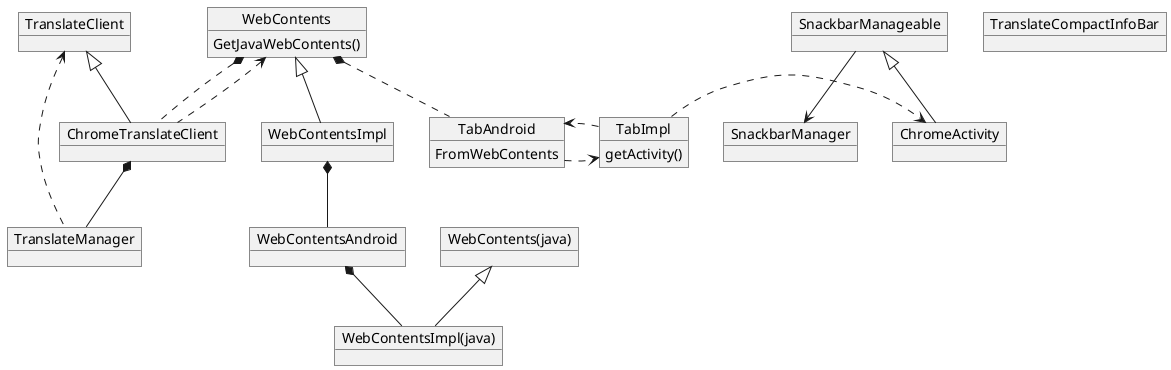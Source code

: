 @startuml

object TranslateClient
object ChromeTranslateClient
object WebContents {
  GetJavaWebContents()
}
object TranslateCompactInfoBar
object TranslateManager
object WebContentsAndroid
object "WebContents(java)" as WC_java
object "WebContentsImpl(java)" as WCI_java
object WebContentsImpl
object SnackbarManageable
object ChromeActivity
object SnackbarManager
object TabAndroid {
  FromWebContents
}
object TabImpl {
  getActivity()
}

SnackbarManageable --> SnackbarManager
SnackbarManageable <|-- ChromeActivity

WebContents *.. ChromeTranslateClient
TranslateClient <|-- ChromeTranslateClient

ChromeTranslateClient *-- TranslateManager
TranslateManager .up.> TranslateClient

ChromeTranslateClient .up.> WebContents

WebContents <|-- WebContentsImpl

WebContentsImpl *-- WebContentsAndroid
WC_java <|-- WCI_java
WebContentsAndroid *-- WCI_java
WebContents *.. TabAndroid
TabAndroid .> TabImpl
TabImpl .> TabAndroid
TabImpl .> ChromeActivity

@enduml